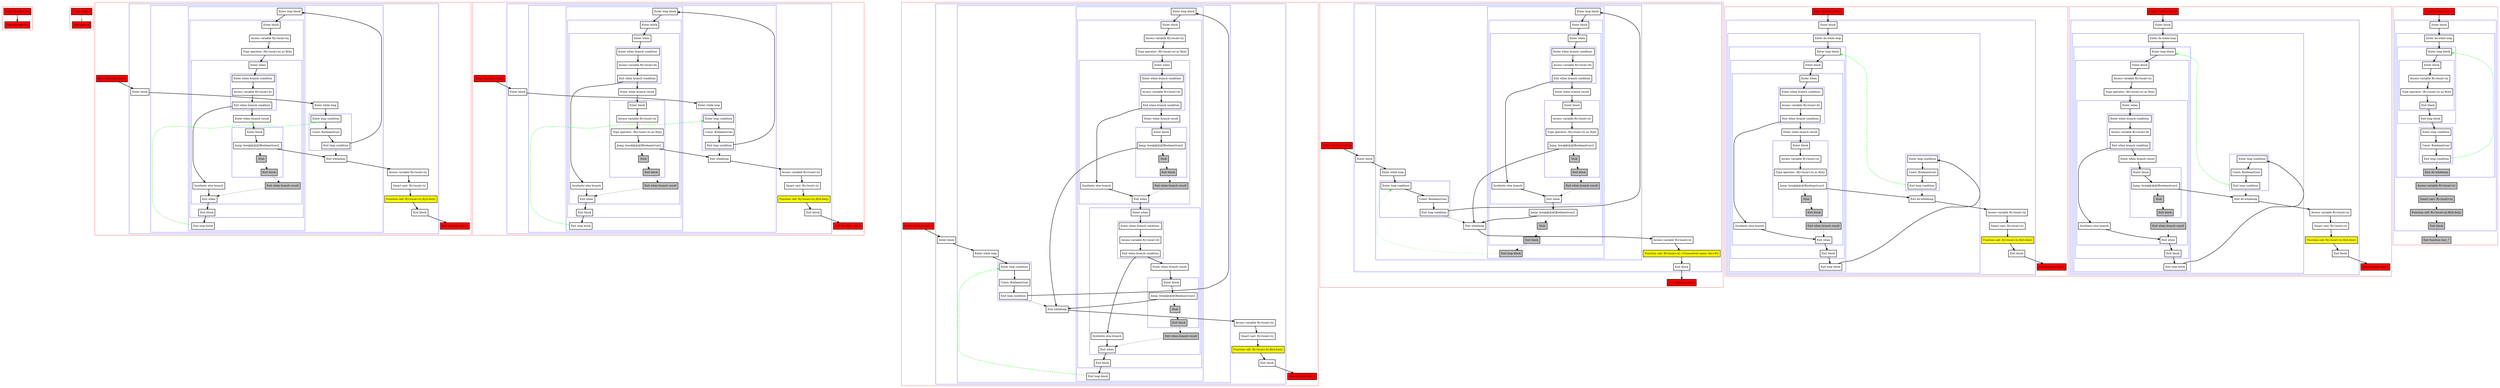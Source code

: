 digraph endlessLoops_kt {
    graph [nodesep=3]
    node [shape=box penwidth=2]
    edge [penwidth=2]

    subgraph cluster_0 {
        color=red
        0 [label="Enter function foo" style="filled" fillcolor=red];
        1 [label="Exit function foo" style="filled" fillcolor=red];
    }
    0 -> {1};

    subgraph cluster_1 {
        color=red
        2 [label="Enter class A" style="filled" fillcolor=red];
        3 [label="Exit class A" style="filled" fillcolor=red];
    }
    2 -> {3} [color=green];

    subgraph cluster_2 {
        color=red
        4 [label="Enter function test_1" style="filled" fillcolor=red];
        subgraph cluster_3 {
            color=blue
            5 [label="Enter block"];
            subgraph cluster_4 {
                color=blue
                6 [label="Enter while loop"];
                subgraph cluster_5 {
                    color=blue
                    7 [label="Enter loop condition"];
                    8 [label="Const: Boolean(true)"];
                    9 [label="Exit loop condition"];
                }
                subgraph cluster_6 {
                    color=blue
                    10 [label="Enter loop block"];
                    subgraph cluster_7 {
                        color=blue
                        11 [label="Enter block"];
                        12 [label="Access variable R|<local>/x|"];
                        13 [label="Type operator: (R|<local>/x| as R|A|)"];
                        subgraph cluster_8 {
                            color=blue
                            14 [label="Enter when"];
                            subgraph cluster_9 {
                                color=blue
                                15 [label="Enter when branch condition "];
                                16 [label="Access variable R|<local>/b|"];
                                17 [label="Exit when branch condition"];
                            }
                            18 [label="Synthetic else branch"];
                            19 [label="Enter when branch result"];
                            subgraph cluster_10 {
                                color=blue
                                20 [label="Enter block"];
                                21 [label="Jump: break@@@[Boolean(true)] "];
                                28 [label="Stub" style="filled" fillcolor=gray];
                                29 [label="Exit block" style="filled" fillcolor=gray];
                            }
                            30 [label="Exit when branch result" style="filled" fillcolor=gray];
                            31 [label="Exit when"];
                        }
                        32 [label="Exit block"];
                    }
                    33 [label="Exit loop block"];
                }
                22 [label="Exit whileloop"];
            }
            23 [label="Access variable R|<local>/x|"];
            24 [label="Smart cast: R|<local>/x|"];
            25 [label="Function call: R|<local>/x|.R|/A.foo|()" style="filled" fillcolor=yellow];
            26 [label="Exit block"];
        }
        27 [label="Exit function test_1" style="filled" fillcolor=red];
    }
    4 -> {5};
    5 -> {6};
    6 -> {7};
    7 -> {8};
    8 -> {9};
    9 -> {10};
    9 -> {22} [style=dotted];
    10 -> {11};
    11 -> {12};
    12 -> {13};
    13 -> {14};
    14 -> {15};
    15 -> {16};
    16 -> {17};
    17 -> {18 19};
    18 -> {31};
    19 -> {20};
    20 -> {21};
    21 -> {22};
    21 -> {28} [style=dotted];
    22 -> {23};
    23 -> {24};
    24 -> {25};
    25 -> {26};
    26 -> {27};
    28 -> {29} [style=dotted];
    29 -> {30} [style=dotted];
    30 -> {31} [style=dotted];
    31 -> {32};
    32 -> {33};
    33 -> {7} [color=green style=dashed];

    subgraph cluster_11 {
        color=red
        34 [label="Enter function test_2" style="filled" fillcolor=red];
        subgraph cluster_12 {
            color=blue
            35 [label="Enter block"];
            subgraph cluster_13 {
                color=blue
                36 [label="Enter while loop"];
                subgraph cluster_14 {
                    color=blue
                    37 [label="Enter loop condition"];
                    38 [label="Const: Boolean(true)"];
                    39 [label="Exit loop condition"];
                }
                subgraph cluster_15 {
                    color=blue
                    40 [label="Enter loop block"];
                    subgraph cluster_16 {
                        color=blue
                        41 [label="Enter block"];
                        subgraph cluster_17 {
                            color=blue
                            42 [label="Enter when"];
                            subgraph cluster_18 {
                                color=blue
                                43 [label="Enter when branch condition "];
                                44 [label="Access variable R|<local>/b|"];
                                45 [label="Exit when branch condition"];
                            }
                            46 [label="Synthetic else branch"];
                            47 [label="Enter when branch result"];
                            subgraph cluster_19 {
                                color=blue
                                48 [label="Enter block"];
                                49 [label="Access variable R|<local>/x|"];
                                50 [label="Type operator: (R|<local>/x| as R|A|)"];
                                51 [label="Jump: break@@@[Boolean(true)] "];
                                58 [label="Stub" style="filled" fillcolor=gray];
                                59 [label="Exit block" style="filled" fillcolor=gray];
                            }
                            60 [label="Exit when branch result" style="filled" fillcolor=gray];
                            61 [label="Exit when"];
                        }
                        62 [label="Exit block"];
                    }
                    63 [label="Exit loop block"];
                }
                52 [label="Exit whileloop"];
            }
            53 [label="Access variable R|<local>/x|"];
            54 [label="Smart cast: R|<local>/x|"];
            55 [label="Function call: R|<local>/x|.R|/A.foo|()" style="filled" fillcolor=yellow];
            56 [label="Exit block"];
        }
        57 [label="Exit function test_2" style="filled" fillcolor=red];
    }
    34 -> {35};
    35 -> {36};
    36 -> {37};
    37 -> {38};
    38 -> {39};
    39 -> {40};
    39 -> {52} [style=dotted];
    40 -> {41};
    41 -> {42};
    42 -> {43};
    43 -> {44};
    44 -> {45};
    45 -> {46 47};
    46 -> {61};
    47 -> {48};
    48 -> {49};
    49 -> {50};
    50 -> {51};
    51 -> {52};
    51 -> {58} [style=dotted];
    52 -> {53};
    53 -> {54};
    54 -> {55};
    55 -> {56};
    56 -> {57};
    58 -> {59} [style=dotted];
    59 -> {60} [style=dotted];
    60 -> {61} [style=dotted];
    61 -> {62};
    62 -> {63};
    63 -> {37} [color=green style=dashed];

    subgraph cluster_20 {
        color=red
        64 [label="Enter function test_3" style="filled" fillcolor=red];
        subgraph cluster_21 {
            color=blue
            65 [label="Enter block"];
            subgraph cluster_22 {
                color=blue
                66 [label="Enter while loop"];
                subgraph cluster_23 {
                    color=blue
                    67 [label="Enter loop condition"];
                    68 [label="Const: Boolean(true)"];
                    69 [label="Exit loop condition"];
                }
                subgraph cluster_24 {
                    color=blue
                    70 [label="Enter loop block"];
                    subgraph cluster_25 {
                        color=blue
                        71 [label="Enter block"];
                        72 [label="Access variable R|<local>/x|"];
                        73 [label="Type operator: (R|<local>/x| as R|A|)"];
                        subgraph cluster_26 {
                            color=blue
                            74 [label="Enter when"];
                            subgraph cluster_27 {
                                color=blue
                                75 [label="Enter when branch condition "];
                                76 [label="Access variable R|<local>/b|"];
                                77 [label="Exit when branch condition"];
                            }
                            78 [label="Synthetic else branch"];
                            79 [label="Enter when branch result"];
                            subgraph cluster_28 {
                                color=blue
                                80 [label="Enter block"];
                                81 [label="Jump: break@@@[Boolean(true)] "];
                                82 [label="Stub" style="filled" fillcolor=gray];
                                83 [label="Exit block" style="filled" fillcolor=gray];
                            }
                            84 [label="Exit when branch result" style="filled" fillcolor=gray];
                            85 [label="Exit when"];
                        }
                        subgraph cluster_29 {
                            color=blue
                            86 [label="Enter when"];
                            subgraph cluster_30 {
                                color=blue
                                87 [label="Enter when branch condition "];
                                88 [label="Access variable R|<local>/b|"];
                                89 [label="Exit when branch condition"];
                            }
                            90 [label="Synthetic else branch"];
                            91 [label="Enter when branch result"];
                            subgraph cluster_31 {
                                color=blue
                                92 [label="Enter block"];
                                93 [label="Jump: break@@@[Boolean(true)] "];
                                100 [label="Stub" style="filled" fillcolor=gray];
                                101 [label="Exit block" style="filled" fillcolor=gray];
                            }
                            102 [label="Exit when branch result" style="filled" fillcolor=gray];
                            103 [label="Exit when"];
                        }
                        104 [label="Exit block"];
                    }
                    105 [label="Exit loop block"];
                }
                94 [label="Exit whileloop"];
            }
            95 [label="Access variable R|<local>/x|"];
            96 [label="Smart cast: R|<local>/x|"];
            97 [label="Function call: R|<local>/x|.R|/A.foo|()" style="filled" fillcolor=yellow];
            98 [label="Exit block"];
        }
        99 [label="Exit function test_3" style="filled" fillcolor=red];
    }
    64 -> {65};
    65 -> {66};
    66 -> {67};
    67 -> {68};
    68 -> {69};
    69 -> {70};
    69 -> {94} [style=dotted];
    70 -> {71};
    71 -> {72};
    72 -> {73};
    73 -> {74};
    74 -> {75};
    75 -> {76};
    76 -> {77};
    77 -> {78 79};
    78 -> {85};
    79 -> {80};
    80 -> {81};
    81 -> {94};
    81 -> {82} [style=dotted];
    82 -> {83} [style=dotted];
    83 -> {84} [style=dotted];
    84 -> {85} [style=dotted];
    85 -> {86};
    86 -> {87};
    87 -> {88};
    88 -> {89};
    89 -> {90 91};
    90 -> {103};
    91 -> {92};
    92 -> {93};
    93 -> {94};
    93 -> {100} [style=dotted];
    94 -> {95};
    95 -> {96};
    96 -> {97};
    97 -> {98};
    98 -> {99};
    100 -> {101} [style=dotted];
    101 -> {102} [style=dotted];
    102 -> {103} [style=dotted];
    103 -> {104};
    104 -> {105};
    105 -> {67} [color=green style=dashed];

    subgraph cluster_32 {
        color=red
        106 [label="Enter function test_4" style="filled" fillcolor=red];
        subgraph cluster_33 {
            color=blue
            107 [label="Enter block"];
            subgraph cluster_34 {
                color=blue
                108 [label="Enter while loop"];
                subgraph cluster_35 {
                    color=blue
                    109 [label="Enter loop condition"];
                    110 [label="Const: Boolean(true)"];
                    111 [label="Exit loop condition"];
                }
                subgraph cluster_36 {
                    color=blue
                    112 [label="Enter loop block"];
                    subgraph cluster_37 {
                        color=blue
                        113 [label="Enter block"];
                        subgraph cluster_38 {
                            color=blue
                            114 [label="Enter when"];
                            subgraph cluster_39 {
                                color=blue
                                115 [label="Enter when branch condition "];
                                116 [label="Access variable R|<local>/b|"];
                                117 [label="Exit when branch condition"];
                            }
                            118 [label="Synthetic else branch"];
                            119 [label="Enter when branch result"];
                            subgraph cluster_40 {
                                color=blue
                                120 [label="Enter block"];
                                121 [label="Access variable R|<local>/x|"];
                                122 [label="Type operator: (R|<local>/x| as R|A|)"];
                                123 [label="Jump: break@@@[Boolean(true)] "];
                                124 [label="Stub" style="filled" fillcolor=gray];
                                125 [label="Exit block" style="filled" fillcolor=gray];
                            }
                            126 [label="Exit when branch result" style="filled" fillcolor=gray];
                            127 [label="Exit when"];
                        }
                        128 [label="Jump: break@@@[Boolean(true)] "];
                        134 [label="Stub" style="filled" fillcolor=gray];
                        135 [label="Exit block" style="filled" fillcolor=gray];
                    }
                    136 [label="Exit loop block" style="filled" fillcolor=gray];
                }
                129 [label="Exit whileloop"];
            }
            130 [label="Access variable R|<local>/x|"];
            131 [label="Function call: R|<local>/x|.<Unresolved name: foo>#()" style="filled" fillcolor=yellow];
            132 [label="Exit block"];
        }
        133 [label="Exit function test_4" style="filled" fillcolor=red];
    }
    106 -> {107};
    107 -> {108};
    108 -> {109};
    109 -> {110};
    110 -> {111};
    111 -> {112};
    111 -> {129} [style=dotted];
    112 -> {113};
    113 -> {114};
    114 -> {115};
    115 -> {116};
    116 -> {117};
    117 -> {118 119};
    118 -> {127};
    119 -> {120};
    120 -> {121};
    121 -> {122};
    122 -> {123};
    123 -> {129};
    123 -> {124} [style=dotted];
    124 -> {125} [style=dotted];
    125 -> {126} [style=dotted];
    126 -> {127} [style=dotted];
    127 -> {128};
    128 -> {129};
    128 -> {134} [style=dotted];
    129 -> {130};
    130 -> {131};
    131 -> {132};
    132 -> {133};
    134 -> {135} [style=dotted];
    135 -> {136} [style=dotted];
    136 -> {109} [color=green style=dotted];

    subgraph cluster_41 {
        color=red
        137 [label="Enter function test_5" style="filled" fillcolor=red];
        subgraph cluster_42 {
            color=blue
            138 [label="Enter block"];
            subgraph cluster_43 {
                color=blue
                139 [label="Enter do-while loop"];
                subgraph cluster_44 {
                    color=blue
                    140 [label="Enter loop block"];
                    subgraph cluster_45 {
                        color=blue
                        141 [label="Enter block"];
                        subgraph cluster_46 {
                            color=blue
                            142 [label="Enter when"];
                            subgraph cluster_47 {
                                color=blue
                                143 [label="Enter when branch condition "];
                                144 [label="Access variable R|<local>/b|"];
                                145 [label="Exit when branch condition"];
                            }
                            146 [label="Synthetic else branch"];
                            147 [label="Enter when branch result"];
                            subgraph cluster_48 {
                                color=blue
                                148 [label="Enter block"];
                                149 [label="Access variable R|<local>/x|"];
                                150 [label="Type operator: (R|<local>/x| as R|A|)"];
                                151 [label="Jump: break@@@[Boolean(true)] "];
                                152 [label="Stub" style="filled" fillcolor=gray];
                                153 [label="Exit block" style="filled" fillcolor=gray];
                            }
                            154 [label="Exit when branch result" style="filled" fillcolor=gray];
                            155 [label="Exit when"];
                        }
                        156 [label="Exit block"];
                    }
                    157 [label="Exit loop block"];
                }
                subgraph cluster_49 {
                    color=blue
                    158 [label="Enter loop condition"];
                    159 [label="Const: Boolean(true)"];
                    160 [label="Exit loop condition"];
                }
                161 [label="Exit do-whileloop"];
            }
            162 [label="Access variable R|<local>/x|"];
            163 [label="Smart cast: R|<local>/x|"];
            164 [label="Function call: R|<local>/x|.R|/A.foo|()" style="filled" fillcolor=yellow];
            165 [label="Exit block"];
        }
        166 [label="Exit function test_5" style="filled" fillcolor=red];
    }
    137 -> {138};
    138 -> {139};
    139 -> {140};
    140 -> {141};
    141 -> {142};
    142 -> {143};
    143 -> {144};
    144 -> {145};
    145 -> {146 147};
    146 -> {155};
    147 -> {148};
    148 -> {149};
    149 -> {150};
    150 -> {151};
    151 -> {161};
    151 -> {152} [style=dotted];
    152 -> {153} [style=dotted];
    153 -> {154} [style=dotted];
    154 -> {155} [style=dotted];
    155 -> {156};
    156 -> {157};
    157 -> {158};
    158 -> {159};
    159 -> {160};
    160 -> {140} [color=green style=dashed];
    160 -> {161} [style=dotted];
    161 -> {162};
    162 -> {163};
    163 -> {164};
    164 -> {165};
    165 -> {166};

    subgraph cluster_50 {
        color=red
        167 [label="Enter function test_6" style="filled" fillcolor=red];
        subgraph cluster_51 {
            color=blue
            168 [label="Enter block"];
            subgraph cluster_52 {
                color=blue
                169 [label="Enter do-while loop"];
                subgraph cluster_53 {
                    color=blue
                    170 [label="Enter loop block"];
                    subgraph cluster_54 {
                        color=blue
                        171 [label="Enter block"];
                        172 [label="Access variable R|<local>/x|"];
                        173 [label="Type operator: (R|<local>/x| as R|A|)"];
                        subgraph cluster_55 {
                            color=blue
                            174 [label="Enter when"];
                            subgraph cluster_56 {
                                color=blue
                                175 [label="Enter when branch condition "];
                                176 [label="Access variable R|<local>/b|"];
                                177 [label="Exit when branch condition"];
                            }
                            178 [label="Synthetic else branch"];
                            179 [label="Enter when branch result"];
                            subgraph cluster_57 {
                                color=blue
                                180 [label="Enter block"];
                                181 [label="Jump: break@@@[Boolean(true)] "];
                                182 [label="Stub" style="filled" fillcolor=gray];
                                183 [label="Exit block" style="filled" fillcolor=gray];
                            }
                            184 [label="Exit when branch result" style="filled" fillcolor=gray];
                            185 [label="Exit when"];
                        }
                        186 [label="Exit block"];
                    }
                    187 [label="Exit loop block"];
                }
                subgraph cluster_58 {
                    color=blue
                    188 [label="Enter loop condition"];
                    189 [label="Const: Boolean(true)"];
                    190 [label="Exit loop condition"];
                }
                191 [label="Exit do-whileloop"];
            }
            192 [label="Access variable R|<local>/x|"];
            193 [label="Smart cast: R|<local>/x|"];
            194 [label="Function call: R|<local>/x|.R|/A.foo|()" style="filled" fillcolor=yellow];
            195 [label="Exit block"];
        }
        196 [label="Exit function test_6" style="filled" fillcolor=red];
    }
    167 -> {168};
    168 -> {169};
    169 -> {170};
    170 -> {171};
    171 -> {172};
    172 -> {173};
    173 -> {174};
    174 -> {175};
    175 -> {176};
    176 -> {177};
    177 -> {178 179};
    178 -> {185};
    179 -> {180};
    180 -> {181};
    181 -> {191};
    181 -> {182} [style=dotted];
    182 -> {183} [style=dotted];
    183 -> {184} [style=dotted];
    184 -> {185} [style=dotted];
    185 -> {186};
    186 -> {187};
    187 -> {188};
    188 -> {189};
    189 -> {190};
    190 -> {170} [color=green style=dashed];
    190 -> {191} [style=dotted];
    191 -> {192};
    192 -> {193};
    193 -> {194};
    194 -> {195};
    195 -> {196};

    subgraph cluster_59 {
        color=red
        197 [label="Enter function test_7" style="filled" fillcolor=red];
        subgraph cluster_60 {
            color=blue
            198 [label="Enter block"];
            subgraph cluster_61 {
                color=blue
                199 [label="Enter do-while loop"];
                subgraph cluster_62 {
                    color=blue
                    200 [label="Enter loop block"];
                    subgraph cluster_63 {
                        color=blue
                        201 [label="Enter block"];
                        202 [label="Access variable R|<local>/x|"];
                        203 [label="Type operator: (R|<local>/x| as R|A|)"];
                        204 [label="Exit block"];
                    }
                    205 [label="Exit loop block"];
                }
                subgraph cluster_64 {
                    color=blue
                    206 [label="Enter loop condition"];
                    207 [label="Const: Boolean(true)"];
                    208 [label="Exit loop condition"];
                }
                209 [label="Exit do-whileloop" style="filled" fillcolor=gray];
            }
            210 [label="Access variable R|<local>/x|" style="filled" fillcolor=gray];
            211 [label="Smart cast: R|<local>/x|" style="filled" fillcolor=gray];
            212 [label="Function call: R|<local>/x|.R|/A.foo|()" style="filled" fillcolor=gray];
            213 [label="Exit block" style="filled" fillcolor=gray];
        }
        214 [label="Exit function test_7" style="filled" fillcolor=red style="filled" fillcolor=gray];
    }
    197 -> {198};
    198 -> {199};
    199 -> {200};
    200 -> {201};
    201 -> {202};
    202 -> {203};
    203 -> {204};
    204 -> {205};
    205 -> {206};
    206 -> {207};
    207 -> {208};
    208 -> {200} [color=green style=dashed];
    208 -> {209} [style=dotted];
    209 -> {210} [style=dotted];
    210 -> {211} [style=dotted];
    211 -> {212} [style=dotted];
    212 -> {213} [style=dotted];
    213 -> {214} [style=dotted];

}

